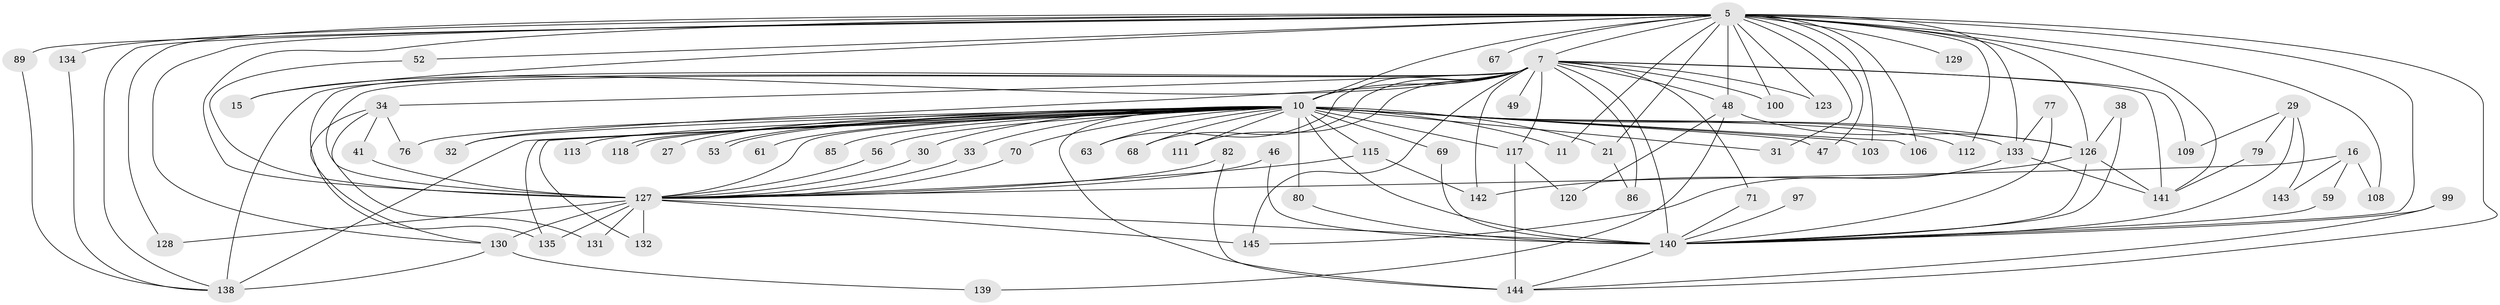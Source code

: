 // original degree distribution, {16: 0.013793103448275862, 47: 0.006896551724137931, 28: 0.013793103448275862, 30: 0.006896551724137931, 20: 0.013793103448275862, 18: 0.006896551724137931, 35: 0.006896551724137931, 2: 0.5793103448275863, 7: 0.027586206896551724, 8: 0.013793103448275862, 5: 0.041379310344827586, 6: 0.006896551724137931, 4: 0.06896551724137931, 3: 0.19310344827586207}
// Generated by graph-tools (version 1.1) at 2025/46/03/09/25 04:46:20]
// undirected, 72 vertices, 145 edges
graph export_dot {
graph [start="1"]
  node [color=gray90,style=filled];
  5 [super="+3"];
  7 [super="+4"];
  10 [super="+2"];
  11;
  15;
  16;
  21;
  27 [super="+20"];
  29;
  30;
  31;
  32;
  33;
  34 [super="+12"];
  38;
  41;
  46;
  47;
  48 [super="+17+42"];
  49;
  52;
  53;
  56;
  59;
  61;
  63;
  67;
  68;
  69;
  70;
  71;
  76;
  77;
  79;
  80;
  82;
  85;
  86 [super="+66+60"];
  89;
  97;
  99;
  100;
  103;
  106;
  108;
  109;
  111;
  112 [super="+92"];
  113;
  115 [super="+28"];
  117 [super="+75+54+96"];
  118;
  120;
  123 [super="+91"];
  126 [super="+122+110+64+22"];
  127 [super="+62+98+9"];
  128;
  129;
  130 [super="+13+88+57"];
  131;
  132 [super="+119+116+72"];
  133 [super="+36"];
  134;
  135 [super="+18+74+78"];
  138 [super="+55+73+125+121"];
  139;
  140 [super="+107+137"];
  141 [super="+43+39+40"];
  142 [super="+136"];
  143;
  144 [super="+102"];
  145 [super="+25"];
  5 -- 7 [weight=4];
  5 -- 10 [weight=4];
  5 -- 11;
  5 -- 21;
  5 -- 48 [weight=2];
  5 -- 67 [weight=2];
  5 -- 89;
  5 -- 103;
  5 -- 106;
  5 -- 128;
  5 -- 129 [weight=2];
  5 -- 144 [weight=2];
  5 -- 133 [weight=4];
  5 -- 134;
  5 -- 15;
  5 -- 31;
  5 -- 100;
  5 -- 108;
  5 -- 47;
  5 -- 112;
  5 -- 52;
  5 -- 123 [weight=2];
  5 -- 127 [weight=6];
  5 -- 140 [weight=5];
  5 -- 126 [weight=2];
  5 -- 138 [weight=2];
  5 -- 141 [weight=2];
  5 -- 130;
  7 -- 10 [weight=4];
  7 -- 15;
  7 -- 32;
  7 -- 34 [weight=2];
  7 -- 49 [weight=2];
  7 -- 68;
  7 -- 86 [weight=3];
  7 -- 100;
  7 -- 109;
  7 -- 111;
  7 -- 71;
  7 -- 142;
  7 -- 145;
  7 -- 123;
  7 -- 63;
  7 -- 48;
  7 -- 138 [weight=3];
  7 -- 127 [weight=5];
  7 -- 117 [weight=2];
  7 -- 135;
  7 -- 141;
  7 -- 140 [weight=7];
  10 -- 30;
  10 -- 32;
  10 -- 53;
  10 -- 53;
  10 -- 56;
  10 -- 61 [weight=2];
  10 -- 69 [weight=2];
  10 -- 70;
  10 -- 76;
  10 -- 80;
  10 -- 85 [weight=2];
  10 -- 118;
  10 -- 118;
  10 -- 138 [weight=4];
  10 -- 27 [weight=3];
  10 -- 11;
  10 -- 140 [weight=8];
  10 -- 21;
  10 -- 31;
  10 -- 33;
  10 -- 47;
  10 -- 63;
  10 -- 68;
  10 -- 103;
  10 -- 106;
  10 -- 111;
  10 -- 113;
  10 -- 115 [weight=2];
  10 -- 117 [weight=5];
  10 -- 133;
  10 -- 135;
  10 -- 127 [weight=5];
  10 -- 126 [weight=5];
  10 -- 132 [weight=4];
  10 -- 144 [weight=3];
  10 -- 112;
  16 -- 59;
  16 -- 108;
  16 -- 143;
  16 -- 127 [weight=2];
  21 -- 86;
  29 -- 79;
  29 -- 109;
  29 -- 143;
  29 -- 140 [weight=2];
  30 -- 127;
  33 -- 127;
  34 -- 131;
  34 -- 41;
  34 -- 76;
  34 -- 130;
  38 -- 126;
  38 -- 140;
  41 -- 127;
  46 -- 127;
  46 -- 140;
  48 -- 120;
  48 -- 139;
  48 -- 126;
  52 -- 127;
  56 -- 127;
  59 -- 140;
  69 -- 140;
  70 -- 127;
  71 -- 140;
  77 -- 133;
  77 -- 140;
  79 -- 141;
  80 -- 140;
  82 -- 127;
  82 -- 144;
  89 -- 138;
  97 -- 140;
  99 -- 140;
  99 -- 144;
  115 -- 127;
  115 -- 142;
  117 -- 120;
  117 -- 144;
  126 -- 141;
  126 -- 142;
  126 -- 140;
  127 -- 131;
  127 -- 128;
  127 -- 130 [weight=2];
  127 -- 132 [weight=2];
  127 -- 145;
  127 -- 135 [weight=2];
  127 -- 140 [weight=4];
  130 -- 139;
  130 -- 138 [weight=2];
  133 -- 145;
  133 -- 141 [weight=2];
  134 -- 138;
  140 -- 144;
}
